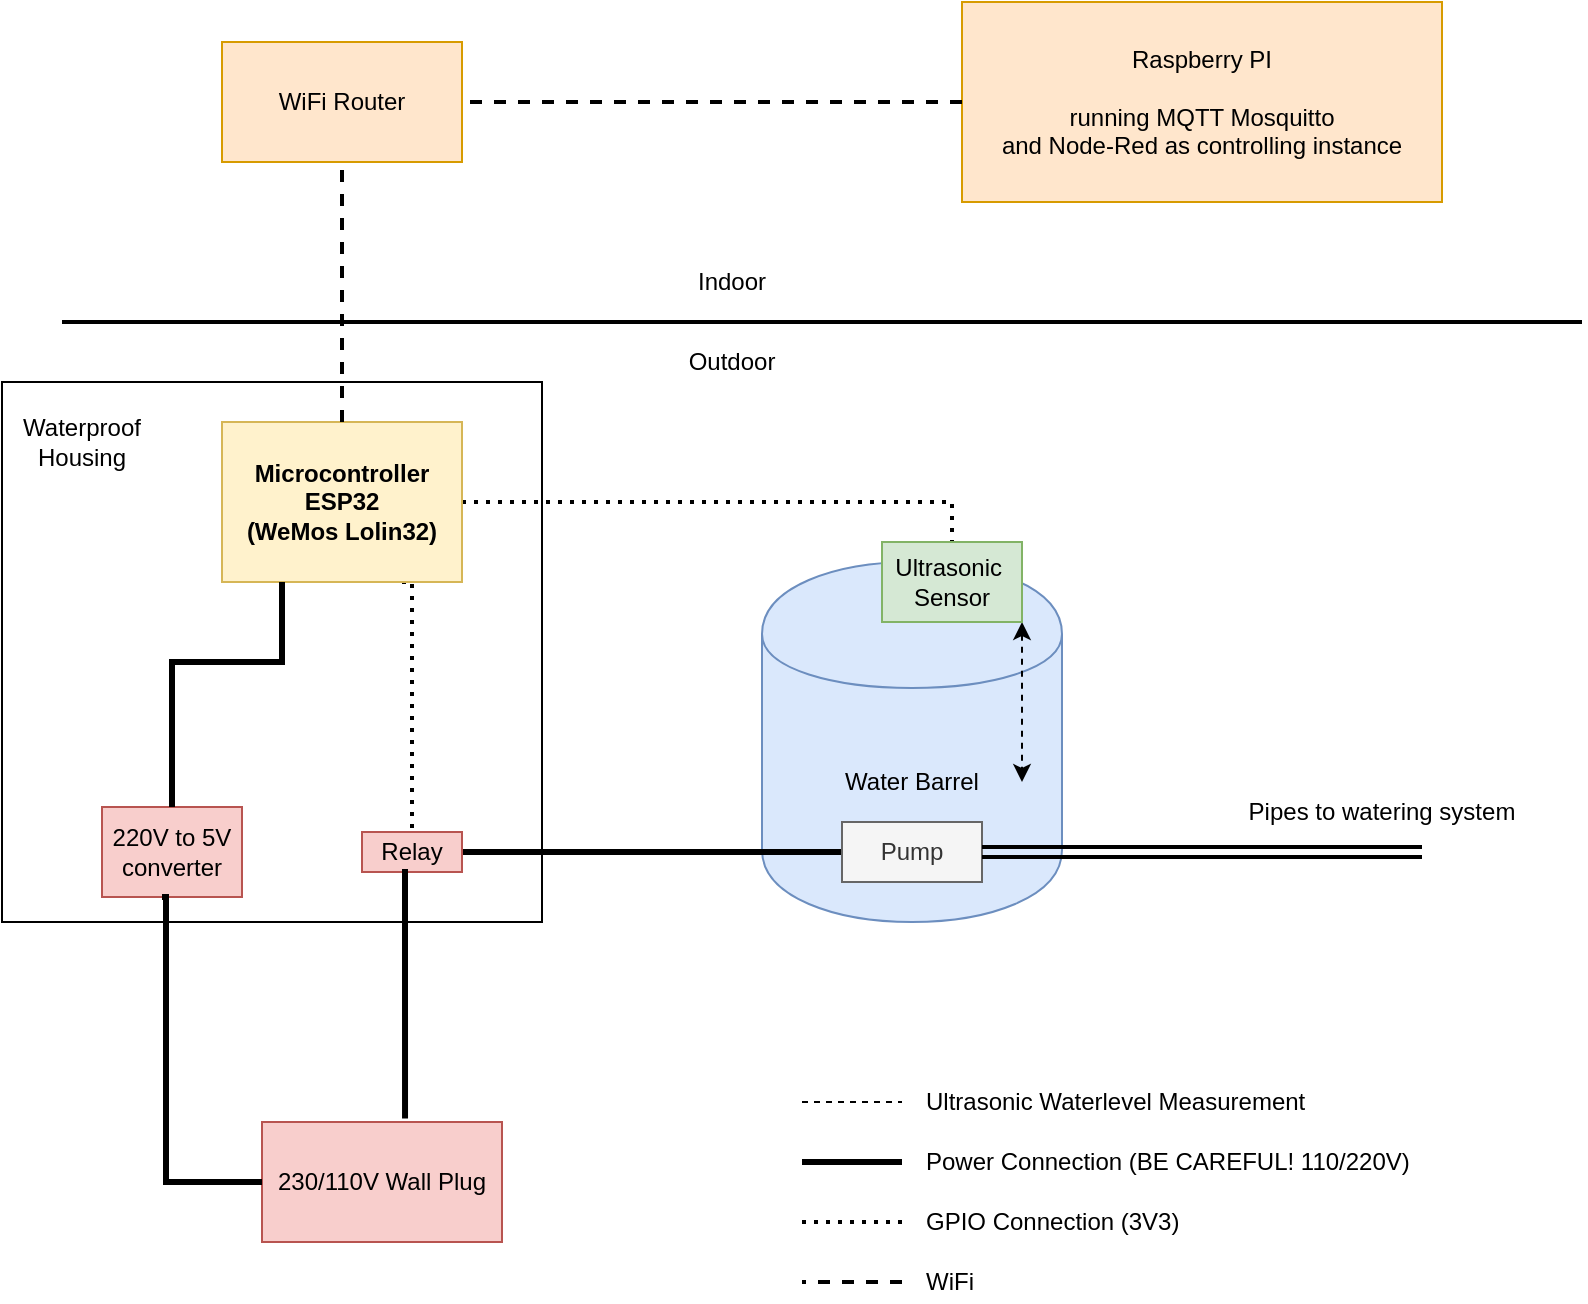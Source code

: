 <mxfile version="12.9.9" type="device"><diagram id="CH7IlaJG_L02QM9TK3yS" name="Page-1"><mxGraphModel dx="907" dy="1367" grid="1" gridSize="10" guides="1" tooltips="1" connect="1" arrows="1" fold="1" page="1" pageScale="1" pageWidth="1169" pageHeight="827" math="0" shadow="0"><root><mxCell id="0"/><mxCell id="1" parent="0"/><mxCell id="rOLmu4lGX3p3xl_gUnzd-33" value="" style="rounded=0;whiteSpace=wrap;html=1;align=center;" vertex="1" parent="1"><mxGeometry x="220" y="230" width="270" height="270" as="geometry"/></mxCell><mxCell id="rOLmu4lGX3p3xl_gUnzd-18" style="edgeStyle=orthogonalEdgeStyle;rounded=0;orthogonalLoop=1;jettySize=auto;html=1;exitX=1;exitY=0.5;exitDx=0;exitDy=0;entryX=0.5;entryY=0;entryDx=0;entryDy=0;startArrow=none;startFill=0;endArrow=none;endFill=0;strokeWidth=2;dashed=1;dashPattern=1 2;" edge="1" parent="1" source="rOLmu4lGX3p3xl_gUnzd-2" target="rOLmu4lGX3p3xl_gUnzd-5"><mxGeometry relative="1" as="geometry"/></mxCell><mxCell id="rOLmu4lGX3p3xl_gUnzd-19" style="edgeStyle=orthogonalEdgeStyle;rounded=0;orthogonalLoop=1;jettySize=auto;html=1;exitX=0.75;exitY=1;exitDx=0;exitDy=0;entryX=0.5;entryY=0;entryDx=0;entryDy=0;dashed=1;dashPattern=1 2;startArrow=none;startFill=0;endArrow=none;endFill=0;strokeWidth=2;" edge="1" parent="1" source="rOLmu4lGX3p3xl_gUnzd-2" target="rOLmu4lGX3p3xl_gUnzd-15"><mxGeometry relative="1" as="geometry"><Array as="points"><mxPoint x="425" y="330"/></Array></mxGeometry></mxCell><mxCell id="rOLmu4lGX3p3xl_gUnzd-2" value="&lt;b&gt;Microcontroller&lt;br&gt;ESP32&lt;br&gt;(WeMos Lolin32)&lt;/b&gt;" style="rounded=0;whiteSpace=wrap;html=1;fillColor=#fff2cc;strokeColor=#d6b656;" vertex="1" parent="1"><mxGeometry x="330" y="250" width="120" height="80" as="geometry"/></mxCell><mxCell id="rOLmu4lGX3p3xl_gUnzd-3" value="Water Barrel" style="shape=cylinder;whiteSpace=wrap;html=1;boundedLbl=1;backgroundOutline=1;fillColor=#dae8fc;strokeColor=#6c8ebf;" vertex="1" parent="1"><mxGeometry x="600" y="320" width="150" height="180" as="geometry"/></mxCell><mxCell id="rOLmu4lGX3p3xl_gUnzd-10" style="edgeStyle=orthogonalEdgeStyle;rounded=0;orthogonalLoop=1;jettySize=auto;html=1;exitX=0;exitY=0.5;exitDx=0;exitDy=0;startArrow=none;startFill=0;endArrow=none;endFill=0;strokeWidth=3;" edge="1" parent="1" source="rOLmu4lGX3p3xl_gUnzd-4"><mxGeometry relative="1" as="geometry"><mxPoint x="450" y="465" as="targetPoint"/><Array as="points"><mxPoint x="450" y="465"/></Array></mxGeometry></mxCell><mxCell id="rOLmu4lGX3p3xl_gUnzd-4" value="Pump" style="rounded=0;whiteSpace=wrap;html=1;fillColor=#f5f5f5;strokeColor=#666666;fontColor=#333333;" vertex="1" parent="1"><mxGeometry x="640" y="450" width="70" height="30" as="geometry"/></mxCell><mxCell id="rOLmu4lGX3p3xl_gUnzd-9" value="" style="edgeStyle=orthogonalEdgeStyle;rounded=0;orthogonalLoop=1;jettySize=auto;html=1;exitX=1;exitY=1;exitDx=0;exitDy=0;startArrow=classic;startFill=1;dashed=1;" edge="1" parent="1" source="rOLmu4lGX3p3xl_gUnzd-5"><mxGeometry relative="1" as="geometry"><mxPoint x="730" y="430" as="targetPoint"/><Array as="points"><mxPoint x="730" y="430"/></Array></mxGeometry></mxCell><mxCell id="rOLmu4lGX3p3xl_gUnzd-5" value="Ultrasonic&amp;nbsp;&lt;br&gt;Sensor" style="rounded=0;whiteSpace=wrap;html=1;fillColor=#d5e8d4;strokeColor=#82b366;" vertex="1" parent="1"><mxGeometry x="660" y="310" width="70" height="40" as="geometry"/></mxCell><mxCell id="rOLmu4lGX3p3xl_gUnzd-11" value="" style="endArrow=none;dashed=1;html=1;" edge="1" parent="1"><mxGeometry width="50" height="50" relative="1" as="geometry"><mxPoint x="620" y="590" as="sourcePoint"/><mxPoint x="670" y="590" as="targetPoint"/></mxGeometry></mxCell><mxCell id="rOLmu4lGX3p3xl_gUnzd-12" value="Ultrasonic Waterlevel Measurement" style="text;html=1;strokeColor=none;fillColor=none;align=left;verticalAlign=middle;whiteSpace=wrap;rounded=0;" vertex="1" parent="1"><mxGeometry x="680" y="580" width="200" height="20" as="geometry"/></mxCell><mxCell id="rOLmu4lGX3p3xl_gUnzd-13" style="edgeStyle=orthogonalEdgeStyle;rounded=0;orthogonalLoop=1;jettySize=auto;html=1;startArrow=none;startFill=0;endArrow=none;endFill=0;strokeWidth=3;" edge="1" parent="1"><mxGeometry relative="1" as="geometry"><mxPoint x="620" y="620" as="targetPoint"/><mxPoint x="670" y="620" as="sourcePoint"/><Array as="points"><mxPoint x="620" y="620"/></Array></mxGeometry></mxCell><mxCell id="rOLmu4lGX3p3xl_gUnzd-14" value="Power Connection (BE CAREFUL! 110/220V)" style="text;html=1;strokeColor=none;fillColor=none;align=left;verticalAlign=middle;whiteSpace=wrap;rounded=0;" vertex="1" parent="1"><mxGeometry x="680" y="610" width="290" height="20" as="geometry"/></mxCell><mxCell id="rOLmu4lGX3p3xl_gUnzd-15" value="Relay" style="rounded=0;whiteSpace=wrap;html=1;align=center;fillColor=#f8cecc;strokeColor=#b85450;" vertex="1" parent="1"><mxGeometry x="400" y="455" width="50" height="20" as="geometry"/></mxCell><mxCell id="rOLmu4lGX3p3xl_gUnzd-16" style="edgeStyle=orthogonalEdgeStyle;rounded=0;orthogonalLoop=1;jettySize=auto;html=1;startArrow=none;startFill=0;endArrow=none;endFill=0;strokeWidth=3;exitX=0.596;exitY=-0.029;exitDx=0;exitDy=0;exitPerimeter=0;" edge="1" parent="1" source="rOLmu4lGX3p3xl_gUnzd-17"><mxGeometry relative="1" as="geometry"><mxPoint x="420" y="475" as="targetPoint"/><mxPoint x="420" y="550" as="sourcePoint"/><Array as="points"><mxPoint x="422" y="475"/></Array></mxGeometry></mxCell><mxCell id="rOLmu4lGX3p3xl_gUnzd-17" value="230/110V Wall Plug" style="rounded=0;whiteSpace=wrap;html=1;align=center;fillColor=#f8cecc;strokeColor=#b85450;" vertex="1" parent="1"><mxGeometry x="350" y="600" width="120" height="60" as="geometry"/></mxCell><mxCell id="rOLmu4lGX3p3xl_gUnzd-20" style="edgeStyle=orthogonalEdgeStyle;rounded=0;orthogonalLoop=1;jettySize=auto;html=1;exitX=0.75;exitY=1;exitDx=0;exitDy=0;dashed=1;dashPattern=1 2;startArrow=none;startFill=0;endArrow=none;endFill=0;strokeWidth=2;" edge="1" parent="1"><mxGeometry relative="1" as="geometry"><mxPoint x="670" y="650" as="sourcePoint"/><mxPoint x="620" y="650" as="targetPoint"/><Array as="points"><mxPoint x="660" y="650"/><mxPoint x="660" y="650"/></Array></mxGeometry></mxCell><mxCell id="rOLmu4lGX3p3xl_gUnzd-21" value="GPIO Connection (3V3)" style="text;html=1;strokeColor=none;fillColor=none;align=left;verticalAlign=middle;whiteSpace=wrap;rounded=0;" vertex="1" parent="1"><mxGeometry x="680" y="640" width="200" height="20" as="geometry"/></mxCell><mxCell id="rOLmu4lGX3p3xl_gUnzd-23" value="" style="shape=link;html=1;startArrow=none;startFill=0;endArrow=none;endFill=0;strokeWidth=2;exitX=1;exitY=0.5;exitDx=0;exitDy=0;" edge="1" parent="1" source="rOLmu4lGX3p3xl_gUnzd-4"><mxGeometry width="50" height="50" relative="1" as="geometry"><mxPoint x="810" y="560" as="sourcePoint"/><mxPoint x="930" y="465" as="targetPoint"/></mxGeometry></mxCell><mxCell id="rOLmu4lGX3p3xl_gUnzd-24" value="Pipes to watering system" style="text;html=1;strokeColor=none;fillColor=none;align=center;verticalAlign=middle;whiteSpace=wrap;rounded=0;" vertex="1" parent="1"><mxGeometry x="830" y="435" width="160" height="20" as="geometry"/></mxCell><mxCell id="rOLmu4lGX3p3xl_gUnzd-25" value="Raspberry PI &lt;br&gt;&lt;br&gt;running MQTT Mosquitto&lt;br&gt;and Node-Red as controlling instance" style="rounded=0;whiteSpace=wrap;html=1;align=center;fillColor=#ffe6cc;strokeColor=#d79b00;" vertex="1" parent="1"><mxGeometry x="700" y="40" width="240" height="100" as="geometry"/></mxCell><mxCell id="rOLmu4lGX3p3xl_gUnzd-26" value="WiFi Router" style="rounded=0;whiteSpace=wrap;html=1;align=center;fillColor=#ffe6cc;strokeColor=#d79b00;" vertex="1" parent="1"><mxGeometry x="330" y="60" width="120" height="60" as="geometry"/></mxCell><mxCell id="rOLmu4lGX3p3xl_gUnzd-28" value="" style="endArrow=none;html=1;strokeWidth=2;" edge="1" parent="1"><mxGeometry width="50" height="50" relative="1" as="geometry"><mxPoint x="1010" y="200" as="sourcePoint"/><mxPoint x="250" y="200" as="targetPoint"/></mxGeometry></mxCell><mxCell id="rOLmu4lGX3p3xl_gUnzd-29" value="220V to 5V converter" style="rounded=0;whiteSpace=wrap;html=1;align=center;fillColor=#f8cecc;strokeColor=#b85450;" vertex="1" parent="1"><mxGeometry x="270" y="442.5" width="70" height="45" as="geometry"/></mxCell><mxCell id="rOLmu4lGX3p3xl_gUnzd-31" value="Outdoor&lt;br&gt;" style="text;html=1;strokeColor=none;fillColor=none;align=center;verticalAlign=middle;whiteSpace=wrap;rounded=0;" vertex="1" parent="1"><mxGeometry x="565" y="210" width="40" height="20" as="geometry"/></mxCell><mxCell id="rOLmu4lGX3p3xl_gUnzd-32" value="Indoor" style="text;html=1;strokeColor=none;fillColor=none;align=center;verticalAlign=middle;whiteSpace=wrap;rounded=0;" vertex="1" parent="1"><mxGeometry x="565" y="170" width="40" height="20" as="geometry"/></mxCell><mxCell id="rOLmu4lGX3p3xl_gUnzd-35" value="Waterproof Housing" style="text;html=1;strokeColor=none;fillColor=none;align=center;verticalAlign=middle;whiteSpace=wrap;rounded=0;" vertex="1" parent="1"><mxGeometry x="240" y="250" width="40" height="20" as="geometry"/></mxCell><mxCell id="rOLmu4lGX3p3xl_gUnzd-37" style="edgeStyle=orthogonalEdgeStyle;rounded=0;orthogonalLoop=1;jettySize=auto;html=1;exitX=0.5;exitY=0;exitDx=0;exitDy=0;entryX=0.5;entryY=1;entryDx=0;entryDy=0;startArrow=none;startFill=0;endArrow=none;endFill=0;strokeWidth=2;dashed=1;" edge="1" parent="1" source="rOLmu4lGX3p3xl_gUnzd-2" target="rOLmu4lGX3p3xl_gUnzd-26"><mxGeometry relative="1" as="geometry"/></mxCell><mxCell id="rOLmu4lGX3p3xl_gUnzd-39" style="edgeStyle=orthogonalEdgeStyle;rounded=0;orthogonalLoop=1;jettySize=auto;html=1;startArrow=none;startFill=0;endArrow=none;endFill=0;strokeWidth=2;dashed=1;" edge="1" parent="1"><mxGeometry relative="1" as="geometry"><mxPoint x="670" y="680" as="sourcePoint"/><mxPoint x="620" y="680" as="targetPoint"/><Array as="points"><mxPoint x="630" y="680"/></Array></mxGeometry></mxCell><mxCell id="rOLmu4lGX3p3xl_gUnzd-40" value="WiFi" style="text;html=1;strokeColor=none;fillColor=none;align=left;verticalAlign=middle;whiteSpace=wrap;rounded=0;" vertex="1" parent="1"><mxGeometry x="680" y="670" width="200" height="20" as="geometry"/></mxCell><mxCell id="rOLmu4lGX3p3xl_gUnzd-41" style="edgeStyle=orthogonalEdgeStyle;rounded=0;orthogonalLoop=1;jettySize=auto;html=1;exitX=0;exitY=0.5;exitDx=0;exitDy=0;entryX=1;entryY=0.5;entryDx=0;entryDy=0;startArrow=none;startFill=0;endArrow=none;endFill=0;strokeWidth=2;dashed=1;" edge="1" parent="1" source="rOLmu4lGX3p3xl_gUnzd-25" target="rOLmu4lGX3p3xl_gUnzd-26"><mxGeometry relative="1" as="geometry"><mxPoint x="510" y="190" as="sourcePoint"/><mxPoint x="510" y="60" as="targetPoint"/></mxGeometry></mxCell><mxCell id="rOLmu4lGX3p3xl_gUnzd-42" style="edgeStyle=orthogonalEdgeStyle;rounded=0;orthogonalLoop=1;jettySize=auto;html=1;startArrow=none;startFill=0;endArrow=none;endFill=0;strokeWidth=3;exitX=0;exitY=0.5;exitDx=0;exitDy=0;" edge="1" parent="1" source="rOLmu4lGX3p3xl_gUnzd-17"><mxGeometry relative="1" as="geometry"><mxPoint x="300" y="487.5" as="targetPoint"/><mxPoint x="301.52" y="610.76" as="sourcePoint"/><Array as="points"><mxPoint x="302" y="630"/><mxPoint x="302" y="488"/></Array></mxGeometry></mxCell><mxCell id="rOLmu4lGX3p3xl_gUnzd-43" style="edgeStyle=orthogonalEdgeStyle;rounded=0;orthogonalLoop=1;jettySize=auto;html=1;startArrow=none;startFill=0;endArrow=none;endFill=0;strokeWidth=3;exitX=0.5;exitY=0;exitDx=0;exitDy=0;entryX=0.25;entryY=1;entryDx=0;entryDy=0;" edge="1" parent="1" source="rOLmu4lGX3p3xl_gUnzd-29" target="rOLmu4lGX3p3xl_gUnzd-2"><mxGeometry relative="1" as="geometry"><mxPoint x="310" y="280" as="targetPoint"/><mxPoint x="360" y="422.5" as="sourcePoint"/><Array as="points"><mxPoint x="305" y="370"/><mxPoint x="360" y="370"/></Array></mxGeometry></mxCell></root></mxGraphModel></diagram></mxfile>
